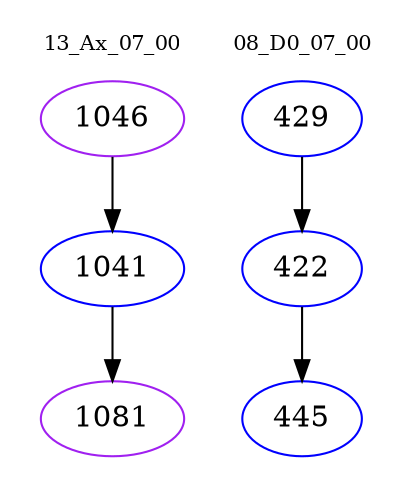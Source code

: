 digraph{
subgraph cluster_0 {
color = white
label = "13_Ax_07_00";
fontsize=10;
T0_1046 [label="1046", color="purple"]
T0_1046 -> T0_1041 [color="black"]
T0_1041 [label="1041", color="blue"]
T0_1041 -> T0_1081 [color="black"]
T0_1081 [label="1081", color="purple"]
}
subgraph cluster_1 {
color = white
label = "08_D0_07_00";
fontsize=10;
T1_429 [label="429", color="blue"]
T1_429 -> T1_422 [color="black"]
T1_422 [label="422", color="blue"]
T1_422 -> T1_445 [color="black"]
T1_445 [label="445", color="blue"]
}
}
